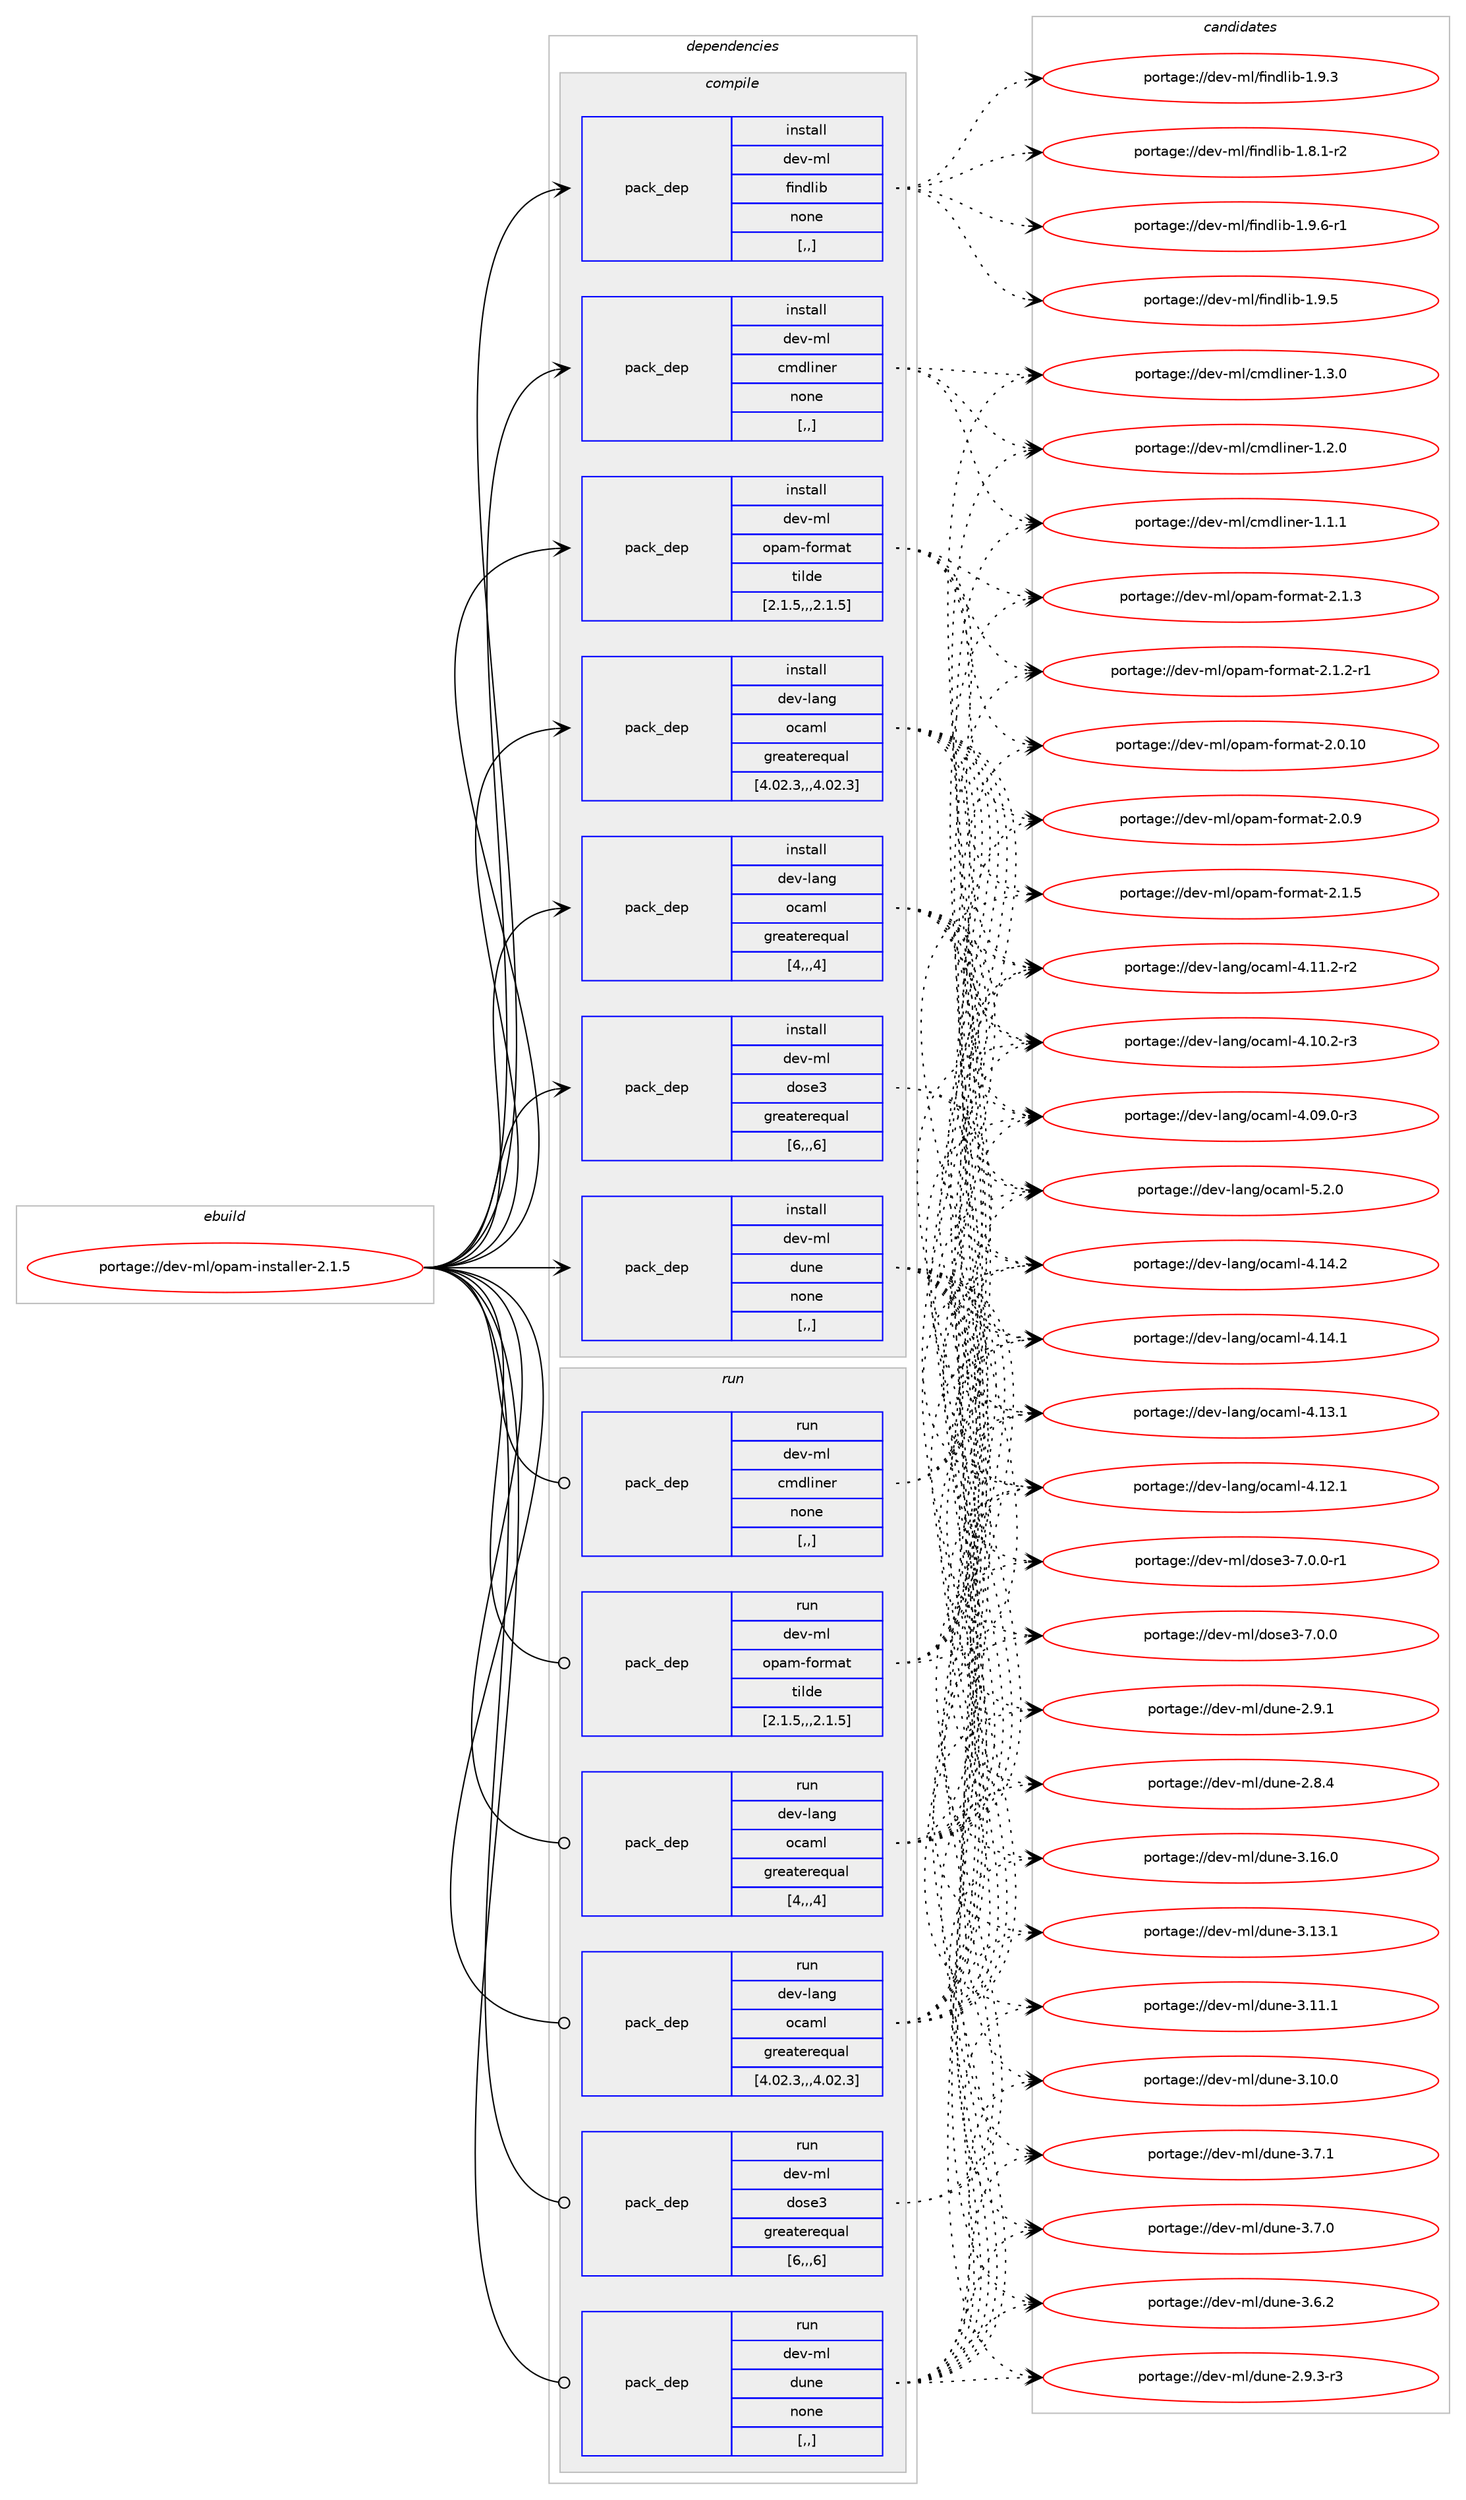 digraph prolog {

# *************
# Graph options
# *************

newrank=true;
concentrate=true;
compound=true;
graph [rankdir=LR,fontname=Helvetica,fontsize=10,ranksep=1.5];#, ranksep=2.5, nodesep=0.2];
edge  [arrowhead=vee];
node  [fontname=Helvetica,fontsize=10];

# **********
# The ebuild
# **********

subgraph cluster_leftcol {
color=gray;
label=<<i>ebuild</i>>;
id [label="portage://dev-ml/opam-installer-2.1.5", color=red, width=4, href="../dev-ml/opam-installer-2.1.5.svg"];
}

# ****************
# The dependencies
# ****************

subgraph cluster_midcol {
color=gray;
label=<<i>dependencies</i>>;
subgraph cluster_compile {
fillcolor="#eeeeee";
style=filled;
label=<<i>compile</i>>;
subgraph pack90381 {
dependency121277 [label=<<TABLE BORDER="0" CELLBORDER="1" CELLSPACING="0" CELLPADDING="4" WIDTH="220"><TR><TD ROWSPAN="6" CELLPADDING="30">pack_dep</TD></TR><TR><TD WIDTH="110">install</TD></TR><TR><TD>dev-lang</TD></TR><TR><TD>ocaml</TD></TR><TR><TD>greaterequal</TD></TR><TR><TD>[4,,,4]</TD></TR></TABLE>>, shape=none, color=blue];
}
id:e -> dependency121277:w [weight=20,style="solid",arrowhead="vee"];
subgraph pack90382 {
dependency121278 [label=<<TABLE BORDER="0" CELLBORDER="1" CELLSPACING="0" CELLPADDING="4" WIDTH="220"><TR><TD ROWSPAN="6" CELLPADDING="30">pack_dep</TD></TR><TR><TD WIDTH="110">install</TD></TR><TR><TD>dev-lang</TD></TR><TR><TD>ocaml</TD></TR><TR><TD>greaterequal</TD></TR><TR><TD>[4.02.3,,,4.02.3]</TD></TR></TABLE>>, shape=none, color=blue];
}
id:e -> dependency121278:w [weight=20,style="solid",arrowhead="vee"];
subgraph pack90383 {
dependency121279 [label=<<TABLE BORDER="0" CELLBORDER="1" CELLSPACING="0" CELLPADDING="4" WIDTH="220"><TR><TD ROWSPAN="6" CELLPADDING="30">pack_dep</TD></TR><TR><TD WIDTH="110">install</TD></TR><TR><TD>dev-ml</TD></TR><TR><TD>cmdliner</TD></TR><TR><TD>none</TD></TR><TR><TD>[,,]</TD></TR></TABLE>>, shape=none, color=blue];
}
id:e -> dependency121279:w [weight=20,style="solid",arrowhead="vee"];
subgraph pack90384 {
dependency121280 [label=<<TABLE BORDER="0" CELLBORDER="1" CELLSPACING="0" CELLPADDING="4" WIDTH="220"><TR><TD ROWSPAN="6" CELLPADDING="30">pack_dep</TD></TR><TR><TD WIDTH="110">install</TD></TR><TR><TD>dev-ml</TD></TR><TR><TD>dose3</TD></TR><TR><TD>greaterequal</TD></TR><TR><TD>[6,,,6]</TD></TR></TABLE>>, shape=none, color=blue];
}
id:e -> dependency121280:w [weight=20,style="solid",arrowhead="vee"];
subgraph pack90385 {
dependency121281 [label=<<TABLE BORDER="0" CELLBORDER="1" CELLSPACING="0" CELLPADDING="4" WIDTH="220"><TR><TD ROWSPAN="6" CELLPADDING="30">pack_dep</TD></TR><TR><TD WIDTH="110">install</TD></TR><TR><TD>dev-ml</TD></TR><TR><TD>dune</TD></TR><TR><TD>none</TD></TR><TR><TD>[,,]</TD></TR></TABLE>>, shape=none, color=blue];
}
id:e -> dependency121281:w [weight=20,style="solid",arrowhead="vee"];
subgraph pack90386 {
dependency121282 [label=<<TABLE BORDER="0" CELLBORDER="1" CELLSPACING="0" CELLPADDING="4" WIDTH="220"><TR><TD ROWSPAN="6" CELLPADDING="30">pack_dep</TD></TR><TR><TD WIDTH="110">install</TD></TR><TR><TD>dev-ml</TD></TR><TR><TD>findlib</TD></TR><TR><TD>none</TD></TR><TR><TD>[,,]</TD></TR></TABLE>>, shape=none, color=blue];
}
id:e -> dependency121282:w [weight=20,style="solid",arrowhead="vee"];
subgraph pack90387 {
dependency121283 [label=<<TABLE BORDER="0" CELLBORDER="1" CELLSPACING="0" CELLPADDING="4" WIDTH="220"><TR><TD ROWSPAN="6" CELLPADDING="30">pack_dep</TD></TR><TR><TD WIDTH="110">install</TD></TR><TR><TD>dev-ml</TD></TR><TR><TD>opam-format</TD></TR><TR><TD>tilde</TD></TR><TR><TD>[2.1.5,,,2.1.5]</TD></TR></TABLE>>, shape=none, color=blue];
}
id:e -> dependency121283:w [weight=20,style="solid",arrowhead="vee"];
}
subgraph cluster_compileandrun {
fillcolor="#eeeeee";
style=filled;
label=<<i>compile and run</i>>;
}
subgraph cluster_run {
fillcolor="#eeeeee";
style=filled;
label=<<i>run</i>>;
subgraph pack90388 {
dependency121284 [label=<<TABLE BORDER="0" CELLBORDER="1" CELLSPACING="0" CELLPADDING="4" WIDTH="220"><TR><TD ROWSPAN="6" CELLPADDING="30">pack_dep</TD></TR><TR><TD WIDTH="110">run</TD></TR><TR><TD>dev-lang</TD></TR><TR><TD>ocaml</TD></TR><TR><TD>greaterequal</TD></TR><TR><TD>[4,,,4]</TD></TR></TABLE>>, shape=none, color=blue];
}
id:e -> dependency121284:w [weight=20,style="solid",arrowhead="odot"];
subgraph pack90389 {
dependency121285 [label=<<TABLE BORDER="0" CELLBORDER="1" CELLSPACING="0" CELLPADDING="4" WIDTH="220"><TR><TD ROWSPAN="6" CELLPADDING="30">pack_dep</TD></TR><TR><TD WIDTH="110">run</TD></TR><TR><TD>dev-lang</TD></TR><TR><TD>ocaml</TD></TR><TR><TD>greaterequal</TD></TR><TR><TD>[4.02.3,,,4.02.3]</TD></TR></TABLE>>, shape=none, color=blue];
}
id:e -> dependency121285:w [weight=20,style="solid",arrowhead="odot"];
subgraph pack90390 {
dependency121286 [label=<<TABLE BORDER="0" CELLBORDER="1" CELLSPACING="0" CELLPADDING="4" WIDTH="220"><TR><TD ROWSPAN="6" CELLPADDING="30">pack_dep</TD></TR><TR><TD WIDTH="110">run</TD></TR><TR><TD>dev-ml</TD></TR><TR><TD>cmdliner</TD></TR><TR><TD>none</TD></TR><TR><TD>[,,]</TD></TR></TABLE>>, shape=none, color=blue];
}
id:e -> dependency121286:w [weight=20,style="solid",arrowhead="odot"];
subgraph pack90391 {
dependency121287 [label=<<TABLE BORDER="0" CELLBORDER="1" CELLSPACING="0" CELLPADDING="4" WIDTH="220"><TR><TD ROWSPAN="6" CELLPADDING="30">pack_dep</TD></TR><TR><TD WIDTH="110">run</TD></TR><TR><TD>dev-ml</TD></TR><TR><TD>dose3</TD></TR><TR><TD>greaterequal</TD></TR><TR><TD>[6,,,6]</TD></TR></TABLE>>, shape=none, color=blue];
}
id:e -> dependency121287:w [weight=20,style="solid",arrowhead="odot"];
subgraph pack90392 {
dependency121288 [label=<<TABLE BORDER="0" CELLBORDER="1" CELLSPACING="0" CELLPADDING="4" WIDTH="220"><TR><TD ROWSPAN="6" CELLPADDING="30">pack_dep</TD></TR><TR><TD WIDTH="110">run</TD></TR><TR><TD>dev-ml</TD></TR><TR><TD>dune</TD></TR><TR><TD>none</TD></TR><TR><TD>[,,]</TD></TR></TABLE>>, shape=none, color=blue];
}
id:e -> dependency121288:w [weight=20,style="solid",arrowhead="odot"];
subgraph pack90393 {
dependency121289 [label=<<TABLE BORDER="0" CELLBORDER="1" CELLSPACING="0" CELLPADDING="4" WIDTH="220"><TR><TD ROWSPAN="6" CELLPADDING="30">pack_dep</TD></TR><TR><TD WIDTH="110">run</TD></TR><TR><TD>dev-ml</TD></TR><TR><TD>opam-format</TD></TR><TR><TD>tilde</TD></TR><TR><TD>[2.1.5,,,2.1.5]</TD></TR></TABLE>>, shape=none, color=blue];
}
id:e -> dependency121289:w [weight=20,style="solid",arrowhead="odot"];
}
}

# **************
# The candidates
# **************

subgraph cluster_choices {
rank=same;
color=gray;
label=<<i>candidates</i>>;

subgraph choice90381 {
color=black;
nodesep=1;
choice1001011184510897110103471119997109108455346504648 [label="portage://dev-lang/ocaml-5.2.0", color=red, width=4,href="../dev-lang/ocaml-5.2.0.svg"];
choice100101118451089711010347111999710910845524649524650 [label="portage://dev-lang/ocaml-4.14.2", color=red, width=4,href="../dev-lang/ocaml-4.14.2.svg"];
choice100101118451089711010347111999710910845524649524649 [label="portage://dev-lang/ocaml-4.14.1", color=red, width=4,href="../dev-lang/ocaml-4.14.1.svg"];
choice100101118451089711010347111999710910845524649514649 [label="portage://dev-lang/ocaml-4.13.1", color=red, width=4,href="../dev-lang/ocaml-4.13.1.svg"];
choice100101118451089711010347111999710910845524649504649 [label="portage://dev-lang/ocaml-4.12.1", color=red, width=4,href="../dev-lang/ocaml-4.12.1.svg"];
choice1001011184510897110103471119997109108455246494946504511450 [label="portage://dev-lang/ocaml-4.11.2-r2", color=red, width=4,href="../dev-lang/ocaml-4.11.2-r2.svg"];
choice1001011184510897110103471119997109108455246494846504511451 [label="portage://dev-lang/ocaml-4.10.2-r3", color=red, width=4,href="../dev-lang/ocaml-4.10.2-r3.svg"];
choice1001011184510897110103471119997109108455246485746484511451 [label="portage://dev-lang/ocaml-4.09.0-r3", color=red, width=4,href="../dev-lang/ocaml-4.09.0-r3.svg"];
dependency121277:e -> choice1001011184510897110103471119997109108455346504648:w [style=dotted,weight="100"];
dependency121277:e -> choice100101118451089711010347111999710910845524649524650:w [style=dotted,weight="100"];
dependency121277:e -> choice100101118451089711010347111999710910845524649524649:w [style=dotted,weight="100"];
dependency121277:e -> choice100101118451089711010347111999710910845524649514649:w [style=dotted,weight="100"];
dependency121277:e -> choice100101118451089711010347111999710910845524649504649:w [style=dotted,weight="100"];
dependency121277:e -> choice1001011184510897110103471119997109108455246494946504511450:w [style=dotted,weight="100"];
dependency121277:e -> choice1001011184510897110103471119997109108455246494846504511451:w [style=dotted,weight="100"];
dependency121277:e -> choice1001011184510897110103471119997109108455246485746484511451:w [style=dotted,weight="100"];
}
subgraph choice90382 {
color=black;
nodesep=1;
choice1001011184510897110103471119997109108455346504648 [label="portage://dev-lang/ocaml-5.2.0", color=red, width=4,href="../dev-lang/ocaml-5.2.0.svg"];
choice100101118451089711010347111999710910845524649524650 [label="portage://dev-lang/ocaml-4.14.2", color=red, width=4,href="../dev-lang/ocaml-4.14.2.svg"];
choice100101118451089711010347111999710910845524649524649 [label="portage://dev-lang/ocaml-4.14.1", color=red, width=4,href="../dev-lang/ocaml-4.14.1.svg"];
choice100101118451089711010347111999710910845524649514649 [label="portage://dev-lang/ocaml-4.13.1", color=red, width=4,href="../dev-lang/ocaml-4.13.1.svg"];
choice100101118451089711010347111999710910845524649504649 [label="portage://dev-lang/ocaml-4.12.1", color=red, width=4,href="../dev-lang/ocaml-4.12.1.svg"];
choice1001011184510897110103471119997109108455246494946504511450 [label="portage://dev-lang/ocaml-4.11.2-r2", color=red, width=4,href="../dev-lang/ocaml-4.11.2-r2.svg"];
choice1001011184510897110103471119997109108455246494846504511451 [label="portage://dev-lang/ocaml-4.10.2-r3", color=red, width=4,href="../dev-lang/ocaml-4.10.2-r3.svg"];
choice1001011184510897110103471119997109108455246485746484511451 [label="portage://dev-lang/ocaml-4.09.0-r3", color=red, width=4,href="../dev-lang/ocaml-4.09.0-r3.svg"];
dependency121278:e -> choice1001011184510897110103471119997109108455346504648:w [style=dotted,weight="100"];
dependency121278:e -> choice100101118451089711010347111999710910845524649524650:w [style=dotted,weight="100"];
dependency121278:e -> choice100101118451089711010347111999710910845524649524649:w [style=dotted,weight="100"];
dependency121278:e -> choice100101118451089711010347111999710910845524649514649:w [style=dotted,weight="100"];
dependency121278:e -> choice100101118451089711010347111999710910845524649504649:w [style=dotted,weight="100"];
dependency121278:e -> choice1001011184510897110103471119997109108455246494946504511450:w [style=dotted,weight="100"];
dependency121278:e -> choice1001011184510897110103471119997109108455246494846504511451:w [style=dotted,weight="100"];
dependency121278:e -> choice1001011184510897110103471119997109108455246485746484511451:w [style=dotted,weight="100"];
}
subgraph choice90383 {
color=black;
nodesep=1;
choice100101118451091084799109100108105110101114454946514648 [label="portage://dev-ml/cmdliner-1.3.0", color=red, width=4,href="../dev-ml/cmdliner-1.3.0.svg"];
choice100101118451091084799109100108105110101114454946504648 [label="portage://dev-ml/cmdliner-1.2.0", color=red, width=4,href="../dev-ml/cmdliner-1.2.0.svg"];
choice100101118451091084799109100108105110101114454946494649 [label="portage://dev-ml/cmdliner-1.1.1", color=red, width=4,href="../dev-ml/cmdliner-1.1.1.svg"];
dependency121279:e -> choice100101118451091084799109100108105110101114454946514648:w [style=dotted,weight="100"];
dependency121279:e -> choice100101118451091084799109100108105110101114454946504648:w [style=dotted,weight="100"];
dependency121279:e -> choice100101118451091084799109100108105110101114454946494649:w [style=dotted,weight="100"];
}
subgraph choice90384 {
color=black;
nodesep=1;
choice1001011184510910847100111115101514555464846484511449 [label="portage://dev-ml/dose3-7.0.0-r1", color=red, width=4,href="../dev-ml/dose3-7.0.0-r1.svg"];
choice100101118451091084710011111510151455546484648 [label="portage://dev-ml/dose3-7.0.0", color=red, width=4,href="../dev-ml/dose3-7.0.0.svg"];
dependency121280:e -> choice1001011184510910847100111115101514555464846484511449:w [style=dotted,weight="100"];
dependency121280:e -> choice100101118451091084710011111510151455546484648:w [style=dotted,weight="100"];
}
subgraph choice90385 {
color=black;
nodesep=1;
choice100101118451091084710011711010145514649544648 [label="portage://dev-ml/dune-3.16.0", color=red, width=4,href="../dev-ml/dune-3.16.0.svg"];
choice100101118451091084710011711010145514649514649 [label="portage://dev-ml/dune-3.13.1", color=red, width=4,href="../dev-ml/dune-3.13.1.svg"];
choice100101118451091084710011711010145514649494649 [label="portage://dev-ml/dune-3.11.1", color=red, width=4,href="../dev-ml/dune-3.11.1.svg"];
choice100101118451091084710011711010145514649484648 [label="portage://dev-ml/dune-3.10.0", color=red, width=4,href="../dev-ml/dune-3.10.0.svg"];
choice1001011184510910847100117110101455146554649 [label="portage://dev-ml/dune-3.7.1", color=red, width=4,href="../dev-ml/dune-3.7.1.svg"];
choice1001011184510910847100117110101455146554648 [label="portage://dev-ml/dune-3.7.0", color=red, width=4,href="../dev-ml/dune-3.7.0.svg"];
choice1001011184510910847100117110101455146544650 [label="portage://dev-ml/dune-3.6.2", color=red, width=4,href="../dev-ml/dune-3.6.2.svg"];
choice10010111845109108471001171101014550465746514511451 [label="portage://dev-ml/dune-2.9.3-r3", color=red, width=4,href="../dev-ml/dune-2.9.3-r3.svg"];
choice1001011184510910847100117110101455046574649 [label="portage://dev-ml/dune-2.9.1", color=red, width=4,href="../dev-ml/dune-2.9.1.svg"];
choice1001011184510910847100117110101455046564652 [label="portage://dev-ml/dune-2.8.4", color=red, width=4,href="../dev-ml/dune-2.8.4.svg"];
dependency121281:e -> choice100101118451091084710011711010145514649544648:w [style=dotted,weight="100"];
dependency121281:e -> choice100101118451091084710011711010145514649514649:w [style=dotted,weight="100"];
dependency121281:e -> choice100101118451091084710011711010145514649494649:w [style=dotted,weight="100"];
dependency121281:e -> choice100101118451091084710011711010145514649484648:w [style=dotted,weight="100"];
dependency121281:e -> choice1001011184510910847100117110101455146554649:w [style=dotted,weight="100"];
dependency121281:e -> choice1001011184510910847100117110101455146554648:w [style=dotted,weight="100"];
dependency121281:e -> choice1001011184510910847100117110101455146544650:w [style=dotted,weight="100"];
dependency121281:e -> choice10010111845109108471001171101014550465746514511451:w [style=dotted,weight="100"];
dependency121281:e -> choice1001011184510910847100117110101455046574649:w [style=dotted,weight="100"];
dependency121281:e -> choice1001011184510910847100117110101455046564652:w [style=dotted,weight="100"];
}
subgraph choice90386 {
color=black;
nodesep=1;
choice1001011184510910847102105110100108105984549465746544511449 [label="portage://dev-ml/findlib-1.9.6-r1", color=red, width=4,href="../dev-ml/findlib-1.9.6-r1.svg"];
choice100101118451091084710210511010010810598454946574653 [label="portage://dev-ml/findlib-1.9.5", color=red, width=4,href="../dev-ml/findlib-1.9.5.svg"];
choice100101118451091084710210511010010810598454946574651 [label="portage://dev-ml/findlib-1.9.3", color=red, width=4,href="../dev-ml/findlib-1.9.3.svg"];
choice1001011184510910847102105110100108105984549465646494511450 [label="portage://dev-ml/findlib-1.8.1-r2", color=red, width=4,href="../dev-ml/findlib-1.8.1-r2.svg"];
dependency121282:e -> choice1001011184510910847102105110100108105984549465746544511449:w [style=dotted,weight="100"];
dependency121282:e -> choice100101118451091084710210511010010810598454946574653:w [style=dotted,weight="100"];
dependency121282:e -> choice100101118451091084710210511010010810598454946574651:w [style=dotted,weight="100"];
dependency121282:e -> choice1001011184510910847102105110100108105984549465646494511450:w [style=dotted,weight="100"];
}
subgraph choice90387 {
color=black;
nodesep=1;
choice1001011184510910847111112971094510211111410997116455046494653 [label="portage://dev-ml/opam-format-2.1.5", color=red, width=4,href="../dev-ml/opam-format-2.1.5.svg"];
choice1001011184510910847111112971094510211111410997116455046494651 [label="portage://dev-ml/opam-format-2.1.3", color=red, width=4,href="../dev-ml/opam-format-2.1.3.svg"];
choice10010111845109108471111129710945102111114109971164550464946504511449 [label="portage://dev-ml/opam-format-2.1.2-r1", color=red, width=4,href="../dev-ml/opam-format-2.1.2-r1.svg"];
choice100101118451091084711111297109451021111141099711645504648464948 [label="portage://dev-ml/opam-format-2.0.10", color=red, width=4,href="../dev-ml/opam-format-2.0.10.svg"];
choice1001011184510910847111112971094510211111410997116455046484657 [label="portage://dev-ml/opam-format-2.0.9", color=red, width=4,href="../dev-ml/opam-format-2.0.9.svg"];
dependency121283:e -> choice1001011184510910847111112971094510211111410997116455046494653:w [style=dotted,weight="100"];
dependency121283:e -> choice1001011184510910847111112971094510211111410997116455046494651:w [style=dotted,weight="100"];
dependency121283:e -> choice10010111845109108471111129710945102111114109971164550464946504511449:w [style=dotted,weight="100"];
dependency121283:e -> choice100101118451091084711111297109451021111141099711645504648464948:w [style=dotted,weight="100"];
dependency121283:e -> choice1001011184510910847111112971094510211111410997116455046484657:w [style=dotted,weight="100"];
}
subgraph choice90388 {
color=black;
nodesep=1;
choice1001011184510897110103471119997109108455346504648 [label="portage://dev-lang/ocaml-5.2.0", color=red, width=4,href="../dev-lang/ocaml-5.2.0.svg"];
choice100101118451089711010347111999710910845524649524650 [label="portage://dev-lang/ocaml-4.14.2", color=red, width=4,href="../dev-lang/ocaml-4.14.2.svg"];
choice100101118451089711010347111999710910845524649524649 [label="portage://dev-lang/ocaml-4.14.1", color=red, width=4,href="../dev-lang/ocaml-4.14.1.svg"];
choice100101118451089711010347111999710910845524649514649 [label="portage://dev-lang/ocaml-4.13.1", color=red, width=4,href="../dev-lang/ocaml-4.13.1.svg"];
choice100101118451089711010347111999710910845524649504649 [label="portage://dev-lang/ocaml-4.12.1", color=red, width=4,href="../dev-lang/ocaml-4.12.1.svg"];
choice1001011184510897110103471119997109108455246494946504511450 [label="portage://dev-lang/ocaml-4.11.2-r2", color=red, width=4,href="../dev-lang/ocaml-4.11.2-r2.svg"];
choice1001011184510897110103471119997109108455246494846504511451 [label="portage://dev-lang/ocaml-4.10.2-r3", color=red, width=4,href="../dev-lang/ocaml-4.10.2-r3.svg"];
choice1001011184510897110103471119997109108455246485746484511451 [label="portage://dev-lang/ocaml-4.09.0-r3", color=red, width=4,href="../dev-lang/ocaml-4.09.0-r3.svg"];
dependency121284:e -> choice1001011184510897110103471119997109108455346504648:w [style=dotted,weight="100"];
dependency121284:e -> choice100101118451089711010347111999710910845524649524650:w [style=dotted,weight="100"];
dependency121284:e -> choice100101118451089711010347111999710910845524649524649:w [style=dotted,weight="100"];
dependency121284:e -> choice100101118451089711010347111999710910845524649514649:w [style=dotted,weight="100"];
dependency121284:e -> choice100101118451089711010347111999710910845524649504649:w [style=dotted,weight="100"];
dependency121284:e -> choice1001011184510897110103471119997109108455246494946504511450:w [style=dotted,weight="100"];
dependency121284:e -> choice1001011184510897110103471119997109108455246494846504511451:w [style=dotted,weight="100"];
dependency121284:e -> choice1001011184510897110103471119997109108455246485746484511451:w [style=dotted,weight="100"];
}
subgraph choice90389 {
color=black;
nodesep=1;
choice1001011184510897110103471119997109108455346504648 [label="portage://dev-lang/ocaml-5.2.0", color=red, width=4,href="../dev-lang/ocaml-5.2.0.svg"];
choice100101118451089711010347111999710910845524649524650 [label="portage://dev-lang/ocaml-4.14.2", color=red, width=4,href="../dev-lang/ocaml-4.14.2.svg"];
choice100101118451089711010347111999710910845524649524649 [label="portage://dev-lang/ocaml-4.14.1", color=red, width=4,href="../dev-lang/ocaml-4.14.1.svg"];
choice100101118451089711010347111999710910845524649514649 [label="portage://dev-lang/ocaml-4.13.1", color=red, width=4,href="../dev-lang/ocaml-4.13.1.svg"];
choice100101118451089711010347111999710910845524649504649 [label="portage://dev-lang/ocaml-4.12.1", color=red, width=4,href="../dev-lang/ocaml-4.12.1.svg"];
choice1001011184510897110103471119997109108455246494946504511450 [label="portage://dev-lang/ocaml-4.11.2-r2", color=red, width=4,href="../dev-lang/ocaml-4.11.2-r2.svg"];
choice1001011184510897110103471119997109108455246494846504511451 [label="portage://dev-lang/ocaml-4.10.2-r3", color=red, width=4,href="../dev-lang/ocaml-4.10.2-r3.svg"];
choice1001011184510897110103471119997109108455246485746484511451 [label="portage://dev-lang/ocaml-4.09.0-r3", color=red, width=4,href="../dev-lang/ocaml-4.09.0-r3.svg"];
dependency121285:e -> choice1001011184510897110103471119997109108455346504648:w [style=dotted,weight="100"];
dependency121285:e -> choice100101118451089711010347111999710910845524649524650:w [style=dotted,weight="100"];
dependency121285:e -> choice100101118451089711010347111999710910845524649524649:w [style=dotted,weight="100"];
dependency121285:e -> choice100101118451089711010347111999710910845524649514649:w [style=dotted,weight="100"];
dependency121285:e -> choice100101118451089711010347111999710910845524649504649:w [style=dotted,weight="100"];
dependency121285:e -> choice1001011184510897110103471119997109108455246494946504511450:w [style=dotted,weight="100"];
dependency121285:e -> choice1001011184510897110103471119997109108455246494846504511451:w [style=dotted,weight="100"];
dependency121285:e -> choice1001011184510897110103471119997109108455246485746484511451:w [style=dotted,weight="100"];
}
subgraph choice90390 {
color=black;
nodesep=1;
choice100101118451091084799109100108105110101114454946514648 [label="portage://dev-ml/cmdliner-1.3.0", color=red, width=4,href="../dev-ml/cmdliner-1.3.0.svg"];
choice100101118451091084799109100108105110101114454946504648 [label="portage://dev-ml/cmdliner-1.2.0", color=red, width=4,href="../dev-ml/cmdliner-1.2.0.svg"];
choice100101118451091084799109100108105110101114454946494649 [label="portage://dev-ml/cmdliner-1.1.1", color=red, width=4,href="../dev-ml/cmdliner-1.1.1.svg"];
dependency121286:e -> choice100101118451091084799109100108105110101114454946514648:w [style=dotted,weight="100"];
dependency121286:e -> choice100101118451091084799109100108105110101114454946504648:w [style=dotted,weight="100"];
dependency121286:e -> choice100101118451091084799109100108105110101114454946494649:w [style=dotted,weight="100"];
}
subgraph choice90391 {
color=black;
nodesep=1;
choice1001011184510910847100111115101514555464846484511449 [label="portage://dev-ml/dose3-7.0.0-r1", color=red, width=4,href="../dev-ml/dose3-7.0.0-r1.svg"];
choice100101118451091084710011111510151455546484648 [label="portage://dev-ml/dose3-7.0.0", color=red, width=4,href="../dev-ml/dose3-7.0.0.svg"];
dependency121287:e -> choice1001011184510910847100111115101514555464846484511449:w [style=dotted,weight="100"];
dependency121287:e -> choice100101118451091084710011111510151455546484648:w [style=dotted,weight="100"];
}
subgraph choice90392 {
color=black;
nodesep=1;
choice100101118451091084710011711010145514649544648 [label="portage://dev-ml/dune-3.16.0", color=red, width=4,href="../dev-ml/dune-3.16.0.svg"];
choice100101118451091084710011711010145514649514649 [label="portage://dev-ml/dune-3.13.1", color=red, width=4,href="../dev-ml/dune-3.13.1.svg"];
choice100101118451091084710011711010145514649494649 [label="portage://dev-ml/dune-3.11.1", color=red, width=4,href="../dev-ml/dune-3.11.1.svg"];
choice100101118451091084710011711010145514649484648 [label="portage://dev-ml/dune-3.10.0", color=red, width=4,href="../dev-ml/dune-3.10.0.svg"];
choice1001011184510910847100117110101455146554649 [label="portage://dev-ml/dune-3.7.1", color=red, width=4,href="../dev-ml/dune-3.7.1.svg"];
choice1001011184510910847100117110101455146554648 [label="portage://dev-ml/dune-3.7.0", color=red, width=4,href="../dev-ml/dune-3.7.0.svg"];
choice1001011184510910847100117110101455146544650 [label="portage://dev-ml/dune-3.6.2", color=red, width=4,href="../dev-ml/dune-3.6.2.svg"];
choice10010111845109108471001171101014550465746514511451 [label="portage://dev-ml/dune-2.9.3-r3", color=red, width=4,href="../dev-ml/dune-2.9.3-r3.svg"];
choice1001011184510910847100117110101455046574649 [label="portage://dev-ml/dune-2.9.1", color=red, width=4,href="../dev-ml/dune-2.9.1.svg"];
choice1001011184510910847100117110101455046564652 [label="portage://dev-ml/dune-2.8.4", color=red, width=4,href="../dev-ml/dune-2.8.4.svg"];
dependency121288:e -> choice100101118451091084710011711010145514649544648:w [style=dotted,weight="100"];
dependency121288:e -> choice100101118451091084710011711010145514649514649:w [style=dotted,weight="100"];
dependency121288:e -> choice100101118451091084710011711010145514649494649:w [style=dotted,weight="100"];
dependency121288:e -> choice100101118451091084710011711010145514649484648:w [style=dotted,weight="100"];
dependency121288:e -> choice1001011184510910847100117110101455146554649:w [style=dotted,weight="100"];
dependency121288:e -> choice1001011184510910847100117110101455146554648:w [style=dotted,weight="100"];
dependency121288:e -> choice1001011184510910847100117110101455146544650:w [style=dotted,weight="100"];
dependency121288:e -> choice10010111845109108471001171101014550465746514511451:w [style=dotted,weight="100"];
dependency121288:e -> choice1001011184510910847100117110101455046574649:w [style=dotted,weight="100"];
dependency121288:e -> choice1001011184510910847100117110101455046564652:w [style=dotted,weight="100"];
}
subgraph choice90393 {
color=black;
nodesep=1;
choice1001011184510910847111112971094510211111410997116455046494653 [label="portage://dev-ml/opam-format-2.1.5", color=red, width=4,href="../dev-ml/opam-format-2.1.5.svg"];
choice1001011184510910847111112971094510211111410997116455046494651 [label="portage://dev-ml/opam-format-2.1.3", color=red, width=4,href="../dev-ml/opam-format-2.1.3.svg"];
choice10010111845109108471111129710945102111114109971164550464946504511449 [label="portage://dev-ml/opam-format-2.1.2-r1", color=red, width=4,href="../dev-ml/opam-format-2.1.2-r1.svg"];
choice100101118451091084711111297109451021111141099711645504648464948 [label="portage://dev-ml/opam-format-2.0.10", color=red, width=4,href="../dev-ml/opam-format-2.0.10.svg"];
choice1001011184510910847111112971094510211111410997116455046484657 [label="portage://dev-ml/opam-format-2.0.9", color=red, width=4,href="../dev-ml/opam-format-2.0.9.svg"];
dependency121289:e -> choice1001011184510910847111112971094510211111410997116455046494653:w [style=dotted,weight="100"];
dependency121289:e -> choice1001011184510910847111112971094510211111410997116455046494651:w [style=dotted,weight="100"];
dependency121289:e -> choice10010111845109108471111129710945102111114109971164550464946504511449:w [style=dotted,weight="100"];
dependency121289:e -> choice100101118451091084711111297109451021111141099711645504648464948:w [style=dotted,weight="100"];
dependency121289:e -> choice1001011184510910847111112971094510211111410997116455046484657:w [style=dotted,weight="100"];
}
}

}
